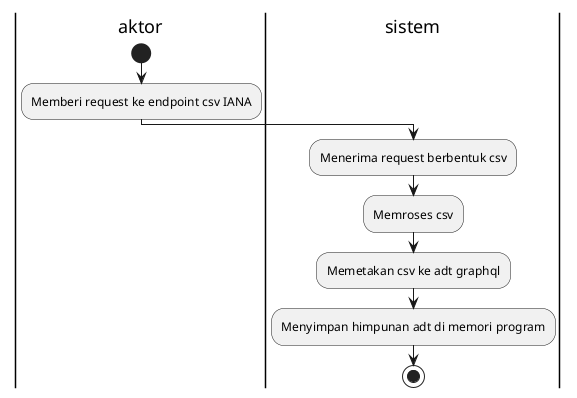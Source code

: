 @startuml

|aktor|
start
:Memberi request ke endpoint csv IANA;

|sistem|
:Menerima request berbentuk csv;
:Memroses csv;
:Memetakan csv ke adt graphql;
:Menyimpan himpunan adt di memori program;
stop

@enduml
